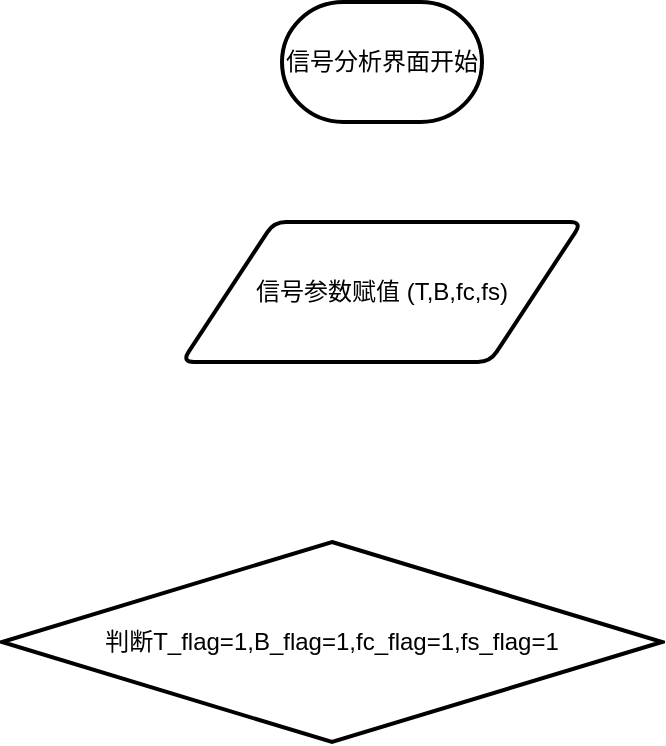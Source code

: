 <mxfile version="18.0.4" type="github">
  <diagram id="iDR_Ga6na6gWAw6zO_-4" name="Page-1">
    <mxGraphModel dx="1153" dy="599" grid="1" gridSize="10" guides="1" tooltips="1" connect="1" arrows="1" fold="1" page="1" pageScale="1" pageWidth="827" pageHeight="1169" math="0" shadow="0">
      <root>
        <mxCell id="0" />
        <mxCell id="1" parent="0" />
        <mxCell id="sKdbtBF5FKqXyuFzoLiL-12" value="信号分析界面开始" style="strokeWidth=2;html=1;shape=mxgraph.flowchart.terminator;whiteSpace=wrap;" vertex="1" parent="1">
          <mxGeometry x="370" y="40" width="100" height="60" as="geometry" />
        </mxCell>
        <mxCell id="sKdbtBF5FKqXyuFzoLiL-13" value="信号参数赋值 (T,B,fc,fs)" style="shape=parallelogram;html=1;strokeWidth=2;perimeter=parallelogramPerimeter;whiteSpace=wrap;rounded=1;arcSize=12;size=0.23;" vertex="1" parent="1">
          <mxGeometry x="320" y="150" width="200" height="70" as="geometry" />
        </mxCell>
        <mxCell id="sKdbtBF5FKqXyuFzoLiL-14" value="判断T_flag=1,B_flag=1,fc_flag=1,fs_flag=1" style="strokeWidth=2;html=1;shape=mxgraph.flowchart.decision;whiteSpace=wrap;" vertex="1" parent="1">
          <mxGeometry x="230" y="310" width="330" height="100" as="geometry" />
        </mxCell>
      </root>
    </mxGraphModel>
  </diagram>
</mxfile>
